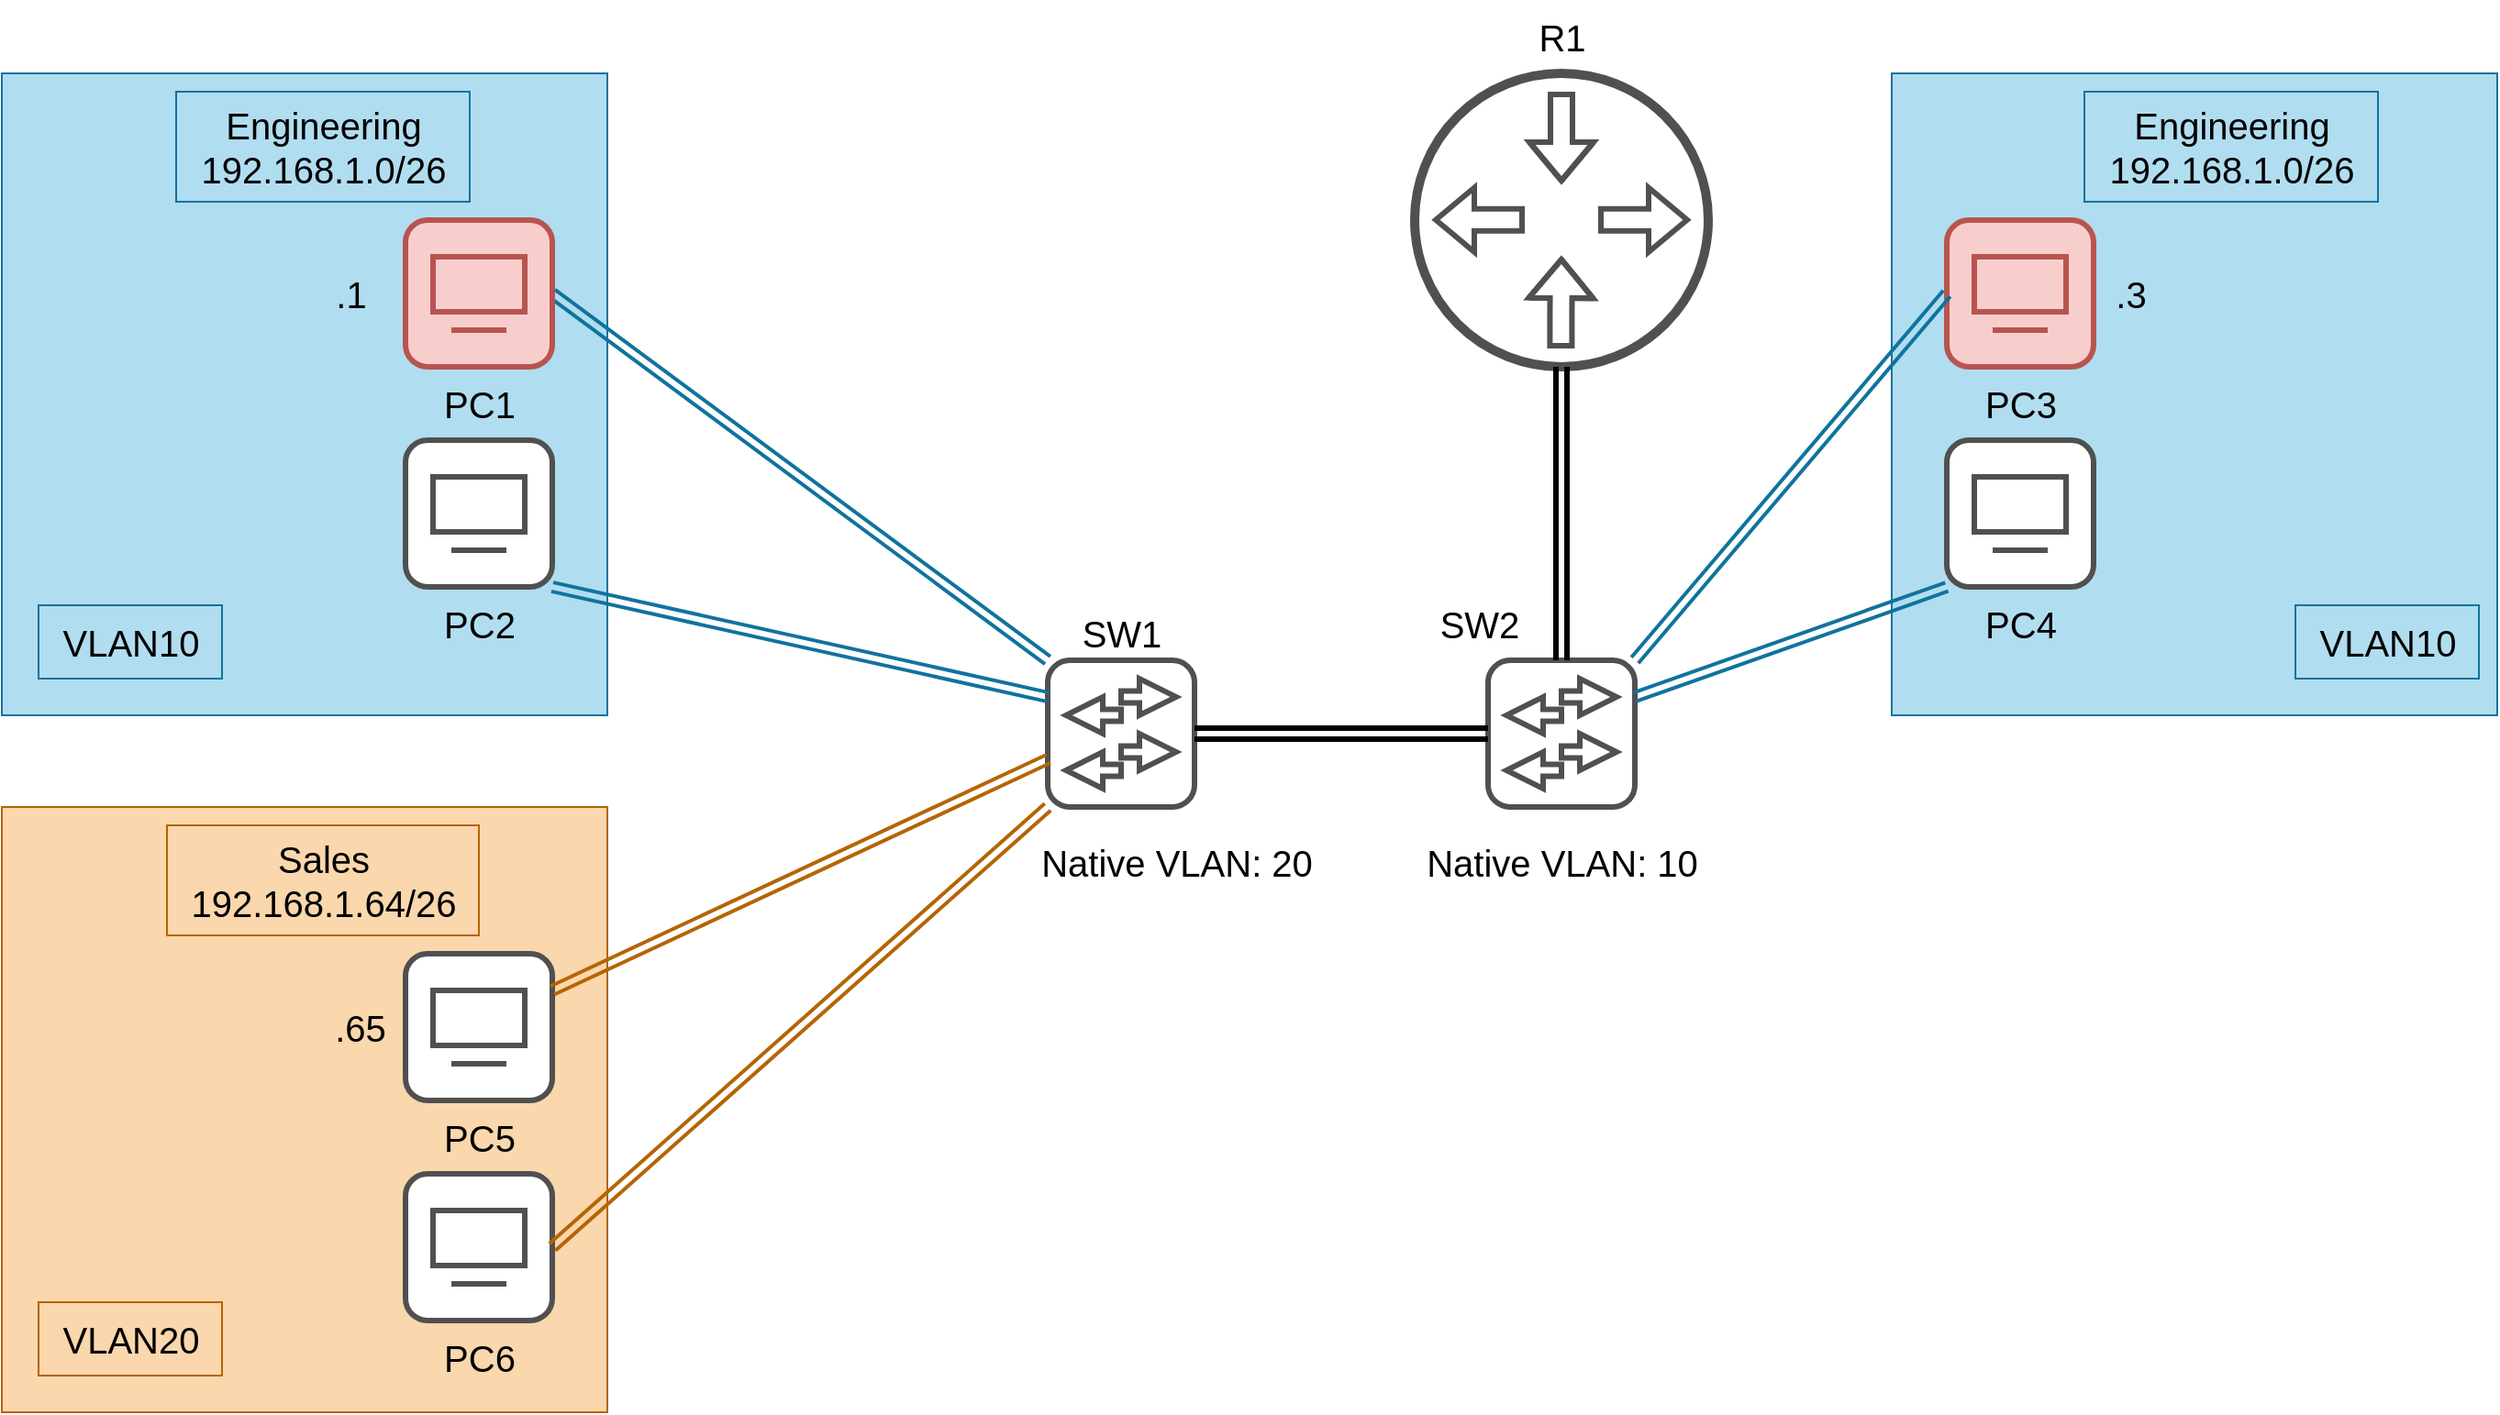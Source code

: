 <mxfile version="20.2.7" type="device"><diagram id="6h6UpOk25ESpdoc4Xz6z" name="Page-1"><mxGraphModel dx="2347" dy="821" grid="1" gridSize="10" guides="1" tooltips="1" connect="1" arrows="1" fold="1" page="1" pageScale="1" pageWidth="850" pageHeight="1100" background="#ffffff" math="0" shadow="0"><root><mxCell id="0"/><mxCell id="1" parent="0"/><mxCell id="3zY480f7QDl9-bP_HnZG-1" value="" style="group" vertex="1" connectable="0" parent="1"><mxGeometry x="440" y="80" width="160" height="160" as="geometry"/></mxCell><mxCell id="3zY480f7QDl9-bP_HnZG-2" value="" style="ellipse;whiteSpace=wrap;html=1;aspect=fixed;fontSize=40;fontColor=#232F3E;strokeColor=#505050;strokeWidth=5;" vertex="1" parent="3zY480f7QDl9-bP_HnZG-1"><mxGeometry width="160" height="160" as="geometry"/></mxCell><mxCell id="3zY480f7QDl9-bP_HnZG-3" value="" style="shape=flexArrow;endArrow=classic;html=1;rounded=0;fontSize=40;fontColor=#232F3E;entryX=0.5;entryY=0.375;entryDx=0;entryDy=0;entryPerimeter=0;strokeColor=#505050;strokeWidth=3;" edge="1" parent="3zY480f7QDl9-bP_HnZG-1" target="3zY480f7QDl9-bP_HnZG-2"><mxGeometry width="50" height="50" relative="1" as="geometry"><mxPoint x="80" y="10" as="sourcePoint"/><mxPoint x="80" y="-50.333" as="targetPoint"/><Array as="points"><mxPoint x="80" y="30"/></Array></mxGeometry></mxCell><mxCell id="3zY480f7QDl9-bP_HnZG-4" value="" style="shape=flexArrow;endArrow=classic;html=1;rounded=0;fontSize=40;fontColor=#232F3E;strokeColor=#505050;strokeWidth=3;" edge="1" parent="3zY480f7QDl9-bP_HnZG-1"><mxGeometry width="50" height="50" relative="1" as="geometry"><mxPoint x="79.71" y="150" as="sourcePoint"/><mxPoint x="80" y="100" as="targetPoint"/><Array as="points"><mxPoint x="79.71" y="130"/></Array></mxGeometry></mxCell><mxCell id="3zY480f7QDl9-bP_HnZG-5" value="" style="shape=flexArrow;endArrow=classic;html=1;rounded=0;fontSize=40;fontColor=#232F3E;strokeColor=#505050;strokeWidth=3;" edge="1" parent="3zY480f7QDl9-bP_HnZG-1"><mxGeometry width="50" height="50" relative="1" as="geometry"><mxPoint x="100" y="79.86" as="sourcePoint"/><mxPoint x="150" y="79.86" as="targetPoint"/></mxGeometry></mxCell><mxCell id="3zY480f7QDl9-bP_HnZG-6" value="" style="shape=flexArrow;endArrow=classic;html=1;rounded=0;fontSize=40;fontColor=#232F3E;strokeColor=#505050;strokeWidth=3;" edge="1" parent="3zY480f7QDl9-bP_HnZG-1"><mxGeometry width="50" height="50" relative="1" as="geometry"><mxPoint x="60" y="79.86" as="sourcePoint"/><mxPoint x="10" y="79.86" as="targetPoint"/></mxGeometry></mxCell><mxCell id="3zY480f7QDl9-bP_HnZG-7" value="&lt;font style=&quot;font-size: 20px;&quot;&gt;R1&lt;/font&gt;" style="text;html=1;align=center;verticalAlign=middle;resizable=0;points=[];autosize=1;strokeColor=none;fillColor=none;" vertex="1" parent="1"><mxGeometry x="495" y="40" width="50" height="40" as="geometry"/></mxCell><mxCell id="3zY480f7QDl9-bP_HnZG-8" value="" style="rounded=0;whiteSpace=wrap;html=1;fontSize=20;fillColor=#b1ddf0;strokeColor=#10739e;" vertex="1" parent="1"><mxGeometry x="-330" y="80" width="330" height="350" as="geometry"/></mxCell><mxCell id="3zY480f7QDl9-bP_HnZG-13" value="" style="group" vertex="1" connectable="0" parent="1"><mxGeometry x="-110" y="280" width="80" height="80" as="geometry"/></mxCell><mxCell id="3zY480f7QDl9-bP_HnZG-14" value="" style="rounded=1;whiteSpace=wrap;html=1;strokeWidth=3;strokeColor=#505050;" vertex="1" parent="3zY480f7QDl9-bP_HnZG-13"><mxGeometry width="80" height="80" as="geometry"/></mxCell><mxCell id="3zY480f7QDl9-bP_HnZG-15" value="" style="rounded=0;whiteSpace=wrap;html=1;strokeColor=#505050;strokeWidth=3;" vertex="1" parent="3zY480f7QDl9-bP_HnZG-13"><mxGeometry x="15" y="20" width="50" height="30" as="geometry"/></mxCell><mxCell id="3zY480f7QDl9-bP_HnZG-16" value="" style="endArrow=none;html=1;rounded=0;strokeWidth=3;strokeColor=#505050;" edge="1" parent="3zY480f7QDl9-bP_HnZG-13"><mxGeometry width="50" height="50" relative="1" as="geometry"><mxPoint x="25" y="60" as="sourcePoint"/><mxPoint x="55" y="60" as="targetPoint"/></mxGeometry></mxCell><mxCell id="3zY480f7QDl9-bP_HnZG-21" value="&lt;div&gt;Engineering&lt;/div&gt;&lt;div&gt;192.168.1.0/26&lt;br&gt;&lt;/div&gt;" style="text;html=1;align=center;verticalAlign=middle;resizable=0;points=[];autosize=1;strokeColor=#10739e;fillColor=#b1ddf0;fontSize=20;" vertex="1" parent="1"><mxGeometry x="-235" y="90" width="160" height="60" as="geometry"/></mxCell><mxCell id="3zY480f7QDl9-bP_HnZG-22" value=".1" style="text;html=1;align=center;verticalAlign=middle;resizable=0;points=[];autosize=1;strokeColor=none;fillColor=none;fontSize=20;" vertex="1" parent="1"><mxGeometry x="-160" y="180" width="40" height="40" as="geometry"/></mxCell><mxCell id="3zY480f7QDl9-bP_HnZG-23" value="PC1" style="text;html=1;align=center;verticalAlign=middle;resizable=0;points=[];autosize=1;strokeColor=none;fillColor=none;fontSize=20;" vertex="1" parent="1"><mxGeometry x="-100" y="240" width="60" height="40" as="geometry"/></mxCell><mxCell id="3zY480f7QDl9-bP_HnZG-24" value="PC2" style="text;html=1;align=center;verticalAlign=middle;resizable=0;points=[];autosize=1;strokeColor=none;fillColor=none;fontSize=20;" vertex="1" parent="1"><mxGeometry x="-100" y="360" width="60" height="40" as="geometry"/></mxCell><mxCell id="3zY480f7QDl9-bP_HnZG-26" value="VLAN10" style="text;html=1;align=center;verticalAlign=middle;resizable=0;points=[];autosize=1;fontSize=20;fillColor=#b1ddf0;strokeColor=#10739e;" vertex="1" parent="1"><mxGeometry x="-310" y="370" width="100" height="40" as="geometry"/></mxCell><mxCell id="3zY480f7QDl9-bP_HnZG-27" value="" style="group" vertex="1" connectable="0" parent="1"><mxGeometry x="240" y="400" width="80" height="80" as="geometry"/></mxCell><mxCell id="3zY480f7QDl9-bP_HnZG-28" value="" style="rounded=1;whiteSpace=wrap;html=1;strokeWidth=3;strokeColor=#505050;" vertex="1" parent="3zY480f7QDl9-bP_HnZG-27"><mxGeometry width="80" height="80" as="geometry"/></mxCell><mxCell id="3zY480f7QDl9-bP_HnZG-29" value="" style="html=1;shadow=0;dashed=0;align=center;verticalAlign=middle;shape=mxgraph.arrows2.arrow;dy=0.67;dx=20;notch=0;rounded=1;strokeColor=#505050;strokeWidth=3;" vertex="1" parent="3zY480f7QDl9-bP_HnZG-27"><mxGeometry x="40" y="10" width="30" height="20" as="geometry"/></mxCell><mxCell id="3zY480f7QDl9-bP_HnZG-30" value="" style="html=1;shadow=0;dashed=0;align=center;verticalAlign=middle;shape=mxgraph.arrows2.arrow;dy=0.67;dx=20;notch=0;rounded=1;strokeColor=#505050;strokeWidth=3;flipV=0;flipH=1;" vertex="1" parent="3zY480f7QDl9-bP_HnZG-27"><mxGeometry x="10" y="20" width="30" height="20" as="geometry"/></mxCell><mxCell id="3zY480f7QDl9-bP_HnZG-31" value="" style="html=1;shadow=0;dashed=0;align=center;verticalAlign=middle;shape=mxgraph.arrows2.arrow;dy=0.67;dx=20;notch=0;rounded=1;strokeColor=#505050;strokeWidth=3;" vertex="1" parent="3zY480f7QDl9-bP_HnZG-27"><mxGeometry x="40" y="40" width="30" height="20" as="geometry"/></mxCell><mxCell id="3zY480f7QDl9-bP_HnZG-32" value="" style="html=1;shadow=0;dashed=0;align=center;verticalAlign=middle;shape=mxgraph.arrows2.arrow;dy=0.67;dx=20;notch=0;rounded=1;strokeColor=#505050;strokeWidth=3;flipH=1;" vertex="1" parent="3zY480f7QDl9-bP_HnZG-27"><mxGeometry x="10" y="50" width="30" height="20" as="geometry"/></mxCell><mxCell id="3zY480f7QDl9-bP_HnZG-33" value="" style="group" vertex="1" connectable="0" parent="1"><mxGeometry x="480" y="400" width="80" height="80" as="geometry"/></mxCell><mxCell id="3zY480f7QDl9-bP_HnZG-34" value="" style="rounded=1;whiteSpace=wrap;html=1;strokeWidth=3;strokeColor=#505050;" vertex="1" parent="3zY480f7QDl9-bP_HnZG-33"><mxGeometry width="80" height="80" as="geometry"/></mxCell><mxCell id="3zY480f7QDl9-bP_HnZG-35" value="" style="html=1;shadow=0;dashed=0;align=center;verticalAlign=middle;shape=mxgraph.arrows2.arrow;dy=0.67;dx=20;notch=0;rounded=1;strokeColor=#505050;strokeWidth=3;" vertex="1" parent="3zY480f7QDl9-bP_HnZG-33"><mxGeometry x="40" y="10" width="30" height="20" as="geometry"/></mxCell><mxCell id="3zY480f7QDl9-bP_HnZG-36" value="" style="html=1;shadow=0;dashed=0;align=center;verticalAlign=middle;shape=mxgraph.arrows2.arrow;dy=0.67;dx=20;notch=0;rounded=1;strokeColor=#505050;strokeWidth=3;flipV=0;flipH=1;" vertex="1" parent="3zY480f7QDl9-bP_HnZG-33"><mxGeometry x="10" y="20" width="30" height="20" as="geometry"/></mxCell><mxCell id="3zY480f7QDl9-bP_HnZG-37" value="" style="html=1;shadow=0;dashed=0;align=center;verticalAlign=middle;shape=mxgraph.arrows2.arrow;dy=0.67;dx=20;notch=0;rounded=1;strokeColor=#505050;strokeWidth=3;" vertex="1" parent="3zY480f7QDl9-bP_HnZG-33"><mxGeometry x="40" y="40" width="30" height="20" as="geometry"/></mxCell><mxCell id="3zY480f7QDl9-bP_HnZG-38" value="" style="html=1;shadow=0;dashed=0;align=center;verticalAlign=middle;shape=mxgraph.arrows2.arrow;dy=0.67;dx=20;notch=0;rounded=1;strokeColor=#505050;strokeWidth=3;flipH=1;" vertex="1" parent="3zY480f7QDl9-bP_HnZG-33"><mxGeometry x="10" y="50" width="30" height="20" as="geometry"/></mxCell><mxCell id="3zY480f7QDl9-bP_HnZG-39" value="&lt;font style=&quot;font-size: 20px;&quot;&gt;SW1&lt;/font&gt;" style="text;html=1;align=center;verticalAlign=middle;resizable=0;points=[];autosize=1;strokeColor=none;fillColor=none;" vertex="1" parent="1"><mxGeometry x="245" y="365" width="70" height="40" as="geometry"/></mxCell><mxCell id="3zY480f7QDl9-bP_HnZG-40" value="SW2" style="text;html=1;align=center;verticalAlign=middle;resizable=0;points=[];autosize=1;strokeColor=none;fillColor=none;fontSize=20;" vertex="1" parent="1"><mxGeometry x="440" y="360" width="70" height="40" as="geometry"/></mxCell><mxCell id="3zY480f7QDl9-bP_HnZG-41" style="edgeStyle=orthogonalEdgeStyle;rounded=0;orthogonalLoop=1;jettySize=auto;html=1;exitX=1;exitY=0.5;exitDx=0;exitDy=0;entryX=0;entryY=0.5;entryDx=0;entryDy=0;fontSize=20;strokeWidth=3;shape=link;" edge="1" parent="1" source="3zY480f7QDl9-bP_HnZG-28" target="3zY480f7QDl9-bP_HnZG-34"><mxGeometry relative="1" as="geometry"/></mxCell><mxCell id="3zY480f7QDl9-bP_HnZG-42" style="edgeStyle=orthogonalEdgeStyle;shape=link;rounded=0;orthogonalLoop=1;jettySize=auto;html=1;exitX=0.5;exitY=1;exitDx=0;exitDy=0;entryX=0.5;entryY=0;entryDx=0;entryDy=0;fontSize=20;strokeWidth=3;" edge="1" parent="1" source="3zY480f7QDl9-bP_HnZG-2" target="3zY480f7QDl9-bP_HnZG-34"><mxGeometry relative="1" as="geometry"/></mxCell><mxCell id="3zY480f7QDl9-bP_HnZG-43" style="shape=link;rounded=0;orthogonalLoop=1;jettySize=auto;html=1;exitX=1;exitY=1;exitDx=0;exitDy=0;entryX=0;entryY=0.25;entryDx=0;entryDy=0;fontSize=20;strokeWidth=2;fillColor=#b1ddf0;strokeColor=#10739e;" edge="1" parent="1" source="3zY480f7QDl9-bP_HnZG-14" target="3zY480f7QDl9-bP_HnZG-28"><mxGeometry relative="1" as="geometry"/></mxCell><mxCell id="3zY480f7QDl9-bP_HnZG-44" style="edgeStyle=none;shape=link;rounded=0;orthogonalLoop=1;jettySize=auto;html=1;exitX=1;exitY=0.5;exitDx=0;exitDy=0;entryX=0;entryY=0;entryDx=0;entryDy=0;fontSize=20;strokeWidth=2;fillColor=#b1ddf0;strokeColor=#10739e;" edge="1" parent="1" target="3zY480f7QDl9-bP_HnZG-28"><mxGeometry relative="1" as="geometry"><mxPoint x="-30" y="200" as="sourcePoint"/></mxGeometry></mxCell><mxCell id="3zY480f7QDl9-bP_HnZG-45" value="" style="rounded=0;whiteSpace=wrap;html=1;fontSize=20;fillColor=#b1ddf0;strokeColor=#10739e;" vertex="1" parent="1"><mxGeometry x="700" y="80" width="330" height="350" as="geometry"/></mxCell><mxCell id="3zY480f7QDl9-bP_HnZG-46" value="" style="group;" vertex="1" connectable="0" parent="1"><mxGeometry x="730" y="160" width="80" height="80" as="geometry"/></mxCell><mxCell id="3zY480f7QDl9-bP_HnZG-47" value="" style="rounded=1;whiteSpace=wrap;html=1;strokeWidth=3;strokeColor=#b85450;fillColor=#f8cecc;" vertex="1" parent="3zY480f7QDl9-bP_HnZG-46"><mxGeometry width="80" height="80" as="geometry"/></mxCell><mxCell id="3zY480f7QDl9-bP_HnZG-48" value="" style="rounded=0;whiteSpace=wrap;html=1;strokeColor=#b85450;strokeWidth=3;fillColor=#f8cecc;" vertex="1" parent="3zY480f7QDl9-bP_HnZG-46"><mxGeometry x="15" y="20" width="50" height="30" as="geometry"/></mxCell><mxCell id="3zY480f7QDl9-bP_HnZG-49" value="" style="endArrow=none;html=1;rounded=0;strokeWidth=3;strokeColor=#b85450;fillColor=#f8cecc;" edge="1" parent="3zY480f7QDl9-bP_HnZG-46"><mxGeometry width="50" height="50" relative="1" as="geometry"><mxPoint x="25" y="60" as="sourcePoint"/><mxPoint x="55" y="60" as="targetPoint"/></mxGeometry></mxCell><mxCell id="3zY480f7QDl9-bP_HnZG-50" value="" style="group" vertex="1" connectable="0" parent="1"><mxGeometry x="730" y="280" width="80" height="80" as="geometry"/></mxCell><mxCell id="3zY480f7QDl9-bP_HnZG-51" value="" style="rounded=1;whiteSpace=wrap;html=1;strokeWidth=3;strokeColor=#505050;" vertex="1" parent="3zY480f7QDl9-bP_HnZG-50"><mxGeometry width="80" height="80" as="geometry"/></mxCell><mxCell id="3zY480f7QDl9-bP_HnZG-52" value="" style="rounded=0;whiteSpace=wrap;html=1;strokeColor=#505050;strokeWidth=3;" vertex="1" parent="3zY480f7QDl9-bP_HnZG-50"><mxGeometry x="15" y="20" width="50" height="30" as="geometry"/></mxCell><mxCell id="3zY480f7QDl9-bP_HnZG-53" value="" style="endArrow=none;html=1;rounded=0;strokeWidth=3;strokeColor=#505050;" edge="1" parent="3zY480f7QDl9-bP_HnZG-50"><mxGeometry width="50" height="50" relative="1" as="geometry"><mxPoint x="25" y="60" as="sourcePoint"/><mxPoint x="55" y="60" as="targetPoint"/></mxGeometry></mxCell><mxCell id="3zY480f7QDl9-bP_HnZG-54" value="&lt;div&gt;Engineering&lt;/div&gt;&lt;div&gt;192.168.1.0/26&lt;br&gt;&lt;/div&gt;" style="text;html=1;align=center;verticalAlign=middle;resizable=0;points=[];autosize=1;strokeColor=#10739e;fillColor=#b1ddf0;fontSize=20;" vertex="1" parent="1"><mxGeometry x="805" y="90" width="160" height="60" as="geometry"/></mxCell><mxCell id="3zY480f7QDl9-bP_HnZG-56" value="PC3" style="text;html=1;align=center;verticalAlign=middle;resizable=0;points=[];autosize=1;strokeColor=none;fillColor=none;fontSize=20;" vertex="1" parent="1"><mxGeometry x="740" y="240" width="60" height="40" as="geometry"/></mxCell><mxCell id="3zY480f7QDl9-bP_HnZG-57" value="PC4" style="text;html=1;align=center;verticalAlign=middle;resizable=0;points=[];autosize=1;strokeColor=none;fillColor=none;fontSize=20;" vertex="1" parent="1"><mxGeometry x="740" y="360" width="60" height="40" as="geometry"/></mxCell><mxCell id="3zY480f7QDl9-bP_HnZG-58" value="VLAN10" style="text;html=1;align=center;verticalAlign=middle;resizable=0;points=[];autosize=1;fontSize=20;fillColor=#b1ddf0;strokeColor=#10739e;" vertex="1" parent="1"><mxGeometry x="920" y="370" width="100" height="40" as="geometry"/></mxCell><mxCell id="3zY480f7QDl9-bP_HnZG-59" style="edgeStyle=none;shape=link;rounded=0;orthogonalLoop=1;jettySize=auto;html=1;exitX=0;exitY=1;exitDx=0;exitDy=0;entryX=1;entryY=0.25;entryDx=0;entryDy=0;fontSize=20;strokeWidth=2;fillColor=#b1ddf0;strokeColor=#10739e;" edge="1" parent="1" source="3zY480f7QDl9-bP_HnZG-51" target="3zY480f7QDl9-bP_HnZG-34"><mxGeometry relative="1" as="geometry"/></mxCell><mxCell id="3zY480f7QDl9-bP_HnZG-60" style="edgeStyle=none;shape=link;rounded=0;orthogonalLoop=1;jettySize=auto;html=1;exitX=0;exitY=0.5;exitDx=0;exitDy=0;entryX=1;entryY=0;entryDx=0;entryDy=0;fontSize=20;strokeWidth=2;fillColor=#b1ddf0;strokeColor=#10739e;" edge="1" parent="1" source="3zY480f7QDl9-bP_HnZG-47" target="3zY480f7QDl9-bP_HnZG-34"><mxGeometry relative="1" as="geometry"/></mxCell><mxCell id="3zY480f7QDl9-bP_HnZG-61" value="" style="rounded=0;whiteSpace=wrap;html=1;fontSize=20;fillColor=#fad7ac;strokeColor=#b46504;" vertex="1" parent="1"><mxGeometry x="-330" y="480" width="330" height="330" as="geometry"/></mxCell><mxCell id="3zY480f7QDl9-bP_HnZG-62" value="&lt;div&gt;Sales&lt;br&gt;&lt;/div&gt;&lt;div&gt;192.168.1.64/26&lt;br&gt;&lt;/div&gt;" style="text;html=1;align=center;verticalAlign=middle;resizable=0;points=[];autosize=1;strokeColor=#b46504;fillColor=#fad7ac;fontSize=20;" vertex="1" parent="1"><mxGeometry x="-240" y="490" width="170" height="60" as="geometry"/></mxCell><mxCell id="3zY480f7QDl9-bP_HnZG-63" value="" style="group" vertex="1" connectable="0" parent="1"><mxGeometry x="-110" y="560" width="80" height="80" as="geometry"/></mxCell><mxCell id="3zY480f7QDl9-bP_HnZG-64" value="" style="rounded=1;whiteSpace=wrap;html=1;strokeWidth=3;strokeColor=#505050;" vertex="1" parent="3zY480f7QDl9-bP_HnZG-63"><mxGeometry width="80" height="80" as="geometry"/></mxCell><mxCell id="3zY480f7QDl9-bP_HnZG-65" value="" style="rounded=0;whiteSpace=wrap;html=1;strokeColor=#505050;strokeWidth=3;" vertex="1" parent="3zY480f7QDl9-bP_HnZG-63"><mxGeometry x="15" y="20" width="50" height="30" as="geometry"/></mxCell><mxCell id="3zY480f7QDl9-bP_HnZG-66" value="" style="endArrow=none;html=1;rounded=0;strokeWidth=3;strokeColor=#505050;" edge="1" parent="3zY480f7QDl9-bP_HnZG-63"><mxGeometry width="50" height="50" relative="1" as="geometry"><mxPoint x="25" y="60" as="sourcePoint"/><mxPoint x="55" y="60" as="targetPoint"/></mxGeometry></mxCell><mxCell id="3zY480f7QDl9-bP_HnZG-67" value="" style="group" vertex="1" connectable="0" parent="1"><mxGeometry x="-110" y="680" width="80" height="80" as="geometry"/></mxCell><mxCell id="3zY480f7QDl9-bP_HnZG-68" value="" style="rounded=1;whiteSpace=wrap;html=1;strokeWidth=3;strokeColor=#505050;" vertex="1" parent="3zY480f7QDl9-bP_HnZG-67"><mxGeometry width="80" height="80" as="geometry"/></mxCell><mxCell id="3zY480f7QDl9-bP_HnZG-69" value="" style="rounded=0;whiteSpace=wrap;html=1;strokeColor=#505050;strokeWidth=3;" vertex="1" parent="3zY480f7QDl9-bP_HnZG-67"><mxGeometry x="15" y="20" width="50" height="30" as="geometry"/></mxCell><mxCell id="3zY480f7QDl9-bP_HnZG-70" value="" style="endArrow=none;html=1;rounded=0;strokeWidth=3;strokeColor=#505050;" edge="1" parent="3zY480f7QDl9-bP_HnZG-67"><mxGeometry width="50" height="50" relative="1" as="geometry"><mxPoint x="25" y="60" as="sourcePoint"/><mxPoint x="55" y="60" as="targetPoint"/></mxGeometry></mxCell><mxCell id="3zY480f7QDl9-bP_HnZG-75" value="PC5" style="text;html=1;align=center;verticalAlign=middle;resizable=0;points=[];autosize=1;strokeColor=none;fillColor=none;fontSize=20;" vertex="1" parent="1"><mxGeometry x="-100" y="640" width="60" height="40" as="geometry"/></mxCell><mxCell id="3zY480f7QDl9-bP_HnZG-76" value="PC6" style="text;html=1;align=center;verticalAlign=middle;resizable=0;points=[];autosize=1;strokeColor=none;fillColor=none;fontSize=20;" vertex="1" parent="1"><mxGeometry x="-100" y="760" width="60" height="40" as="geometry"/></mxCell><mxCell id="3zY480f7QDl9-bP_HnZG-78" value=".65" style="text;html=1;align=center;verticalAlign=middle;resizable=0;points=[];autosize=1;strokeColor=none;fillColor=none;fontSize=20;" vertex="1" parent="1"><mxGeometry x="-160" y="580" width="50" height="40" as="geometry"/></mxCell><mxCell id="3zY480f7QDl9-bP_HnZG-79" value="VLAN20" style="text;html=1;align=center;verticalAlign=middle;resizable=0;points=[];autosize=1;strokeColor=#b46504;fillColor=#fad7ac;fontSize=20;" vertex="1" parent="1"><mxGeometry x="-310" y="750" width="100" height="40" as="geometry"/></mxCell><mxCell id="3zY480f7QDl9-bP_HnZG-80" style="edgeStyle=none;shape=link;rounded=0;orthogonalLoop=1;jettySize=auto;html=1;exitX=1;exitY=0.25;exitDx=0;exitDy=0;entryX=0.005;entryY=0.672;entryDx=0;entryDy=0;entryPerimeter=0;fontSize=20;strokeWidth=2;fillColor=#fad7ac;strokeColor=#b46504;" edge="1" parent="1" source="3zY480f7QDl9-bP_HnZG-64" target="3zY480f7QDl9-bP_HnZG-28"><mxGeometry relative="1" as="geometry"/></mxCell><mxCell id="3zY480f7QDl9-bP_HnZG-81" style="edgeStyle=none;shape=link;rounded=0;orthogonalLoop=1;jettySize=auto;html=1;exitX=1;exitY=0.5;exitDx=0;exitDy=0;entryX=0;entryY=1;entryDx=0;entryDy=0;fontSize=20;strokeWidth=2;fillColor=#fad7ac;strokeColor=#b46504;" edge="1" parent="1" source="3zY480f7QDl9-bP_HnZG-68" target="3zY480f7QDl9-bP_HnZG-28"><mxGeometry relative="1" as="geometry"/></mxCell><mxCell id="3zY480f7QDl9-bP_HnZG-82" value=".3" style="text;html=1;align=center;verticalAlign=middle;resizable=0;points=[];autosize=1;strokeColor=none;fillColor=none;fontSize=20;" vertex="1" parent="1"><mxGeometry x="810" y="180" width="40" height="40" as="geometry"/></mxCell><mxCell id="3zY480f7QDl9-bP_HnZG-83" value="&lt;div&gt;Native VLAN: 20&lt;br&gt;&lt;/div&gt;" style="text;html=1;align=center;verticalAlign=middle;resizable=0;points=[];autosize=1;strokeColor=none;fillColor=none;fontSize=20;" vertex="1" parent="1"><mxGeometry x="225" y="490" width="170" height="40" as="geometry"/></mxCell><mxCell id="3zY480f7QDl9-bP_HnZG-84" value="&lt;div&gt;Native VLAN: 10&lt;br&gt;&lt;/div&gt;" style="text;html=1;align=center;verticalAlign=middle;resizable=0;points=[];autosize=1;strokeColor=none;fillColor=none;fontSize=20;" vertex="1" parent="1"><mxGeometry x="435" y="490" width="170" height="40" as="geometry"/></mxCell><mxCell id="3zY480f7QDl9-bP_HnZG-86" value="" style="group;" vertex="1" connectable="0" parent="1"><mxGeometry x="-110" y="160" width="80" height="80" as="geometry"/></mxCell><mxCell id="3zY480f7QDl9-bP_HnZG-87" value="" style="rounded=1;whiteSpace=wrap;html=1;strokeWidth=3;strokeColor=#b85450;fillColor=#f8cecc;" vertex="1" parent="3zY480f7QDl9-bP_HnZG-86"><mxGeometry width="80" height="80" as="geometry"/></mxCell><mxCell id="3zY480f7QDl9-bP_HnZG-88" value="" style="rounded=0;whiteSpace=wrap;html=1;strokeColor=#b85450;strokeWidth=3;fillColor=#f8cecc;" vertex="1" parent="3zY480f7QDl9-bP_HnZG-86"><mxGeometry x="15" y="20" width="50" height="30" as="geometry"/></mxCell><mxCell id="3zY480f7QDl9-bP_HnZG-89" value="" style="endArrow=none;html=1;rounded=0;strokeWidth=3;strokeColor=#b85450;fillColor=#f8cecc;" edge="1" parent="3zY480f7QDl9-bP_HnZG-86"><mxGeometry width="50" height="50" relative="1" as="geometry"><mxPoint x="25" y="60" as="sourcePoint"/><mxPoint x="55" y="60" as="targetPoint"/></mxGeometry></mxCell></root></mxGraphModel></diagram></mxfile>